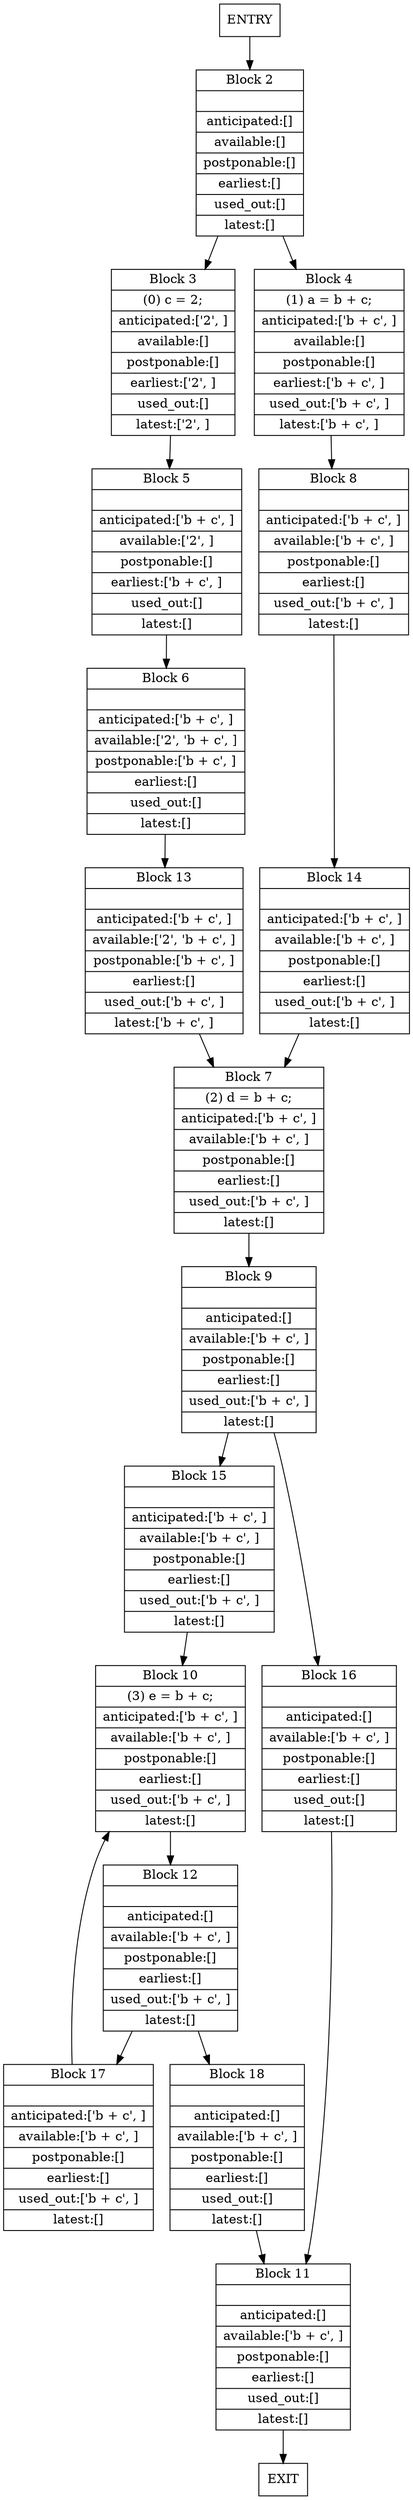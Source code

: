 digraph {
node [shape=record];
0 [label="ENTRY"];
1 [label="EXIT"];
2 [label=<{Block 2||anticipated:[]|available:[]|postponable:[]|earliest:[]|used_out:[]|latest:[]}>];
3 [label=<{Block 3|(0) c = 2;|anticipated:['2', ]|available:[]|postponable:[]|earliest:['2', ]|used_out:[]|latest:['2', ]}>];
4 [label=<{Block 4|(1) a = b + c;|anticipated:['b + c', ]|available:[]|postponable:[]|earliest:['b + c', ]|used_out:['b + c', ]|latest:['b + c', ]}>];
5 [label=<{Block 5||anticipated:['b + c', ]|available:['2', ]|postponable:[]|earliest:['b + c', ]|used_out:[]|latest:[]}>];
6 [label=<{Block 6||anticipated:['b + c', ]|available:['2', 'b + c', ]|postponable:['b + c', ]|earliest:[]|used_out:[]|latest:[]}>];
7 [label=<{Block 7|(2) d = b + c;|anticipated:['b + c', ]|available:['b + c', ]|postponable:[]|earliest:[]|used_out:['b + c', ]|latest:[]}>];
8 [label=<{Block 8||anticipated:['b + c', ]|available:['b + c', ]|postponable:[]|earliest:[]|used_out:['b + c', ]|latest:[]}>];
9 [label=<{Block 9||anticipated:[]|available:['b + c', ]|postponable:[]|earliest:[]|used_out:['b + c', ]|latest:[]}>];
10 [label=<{Block 10|(3) e = b + c;|anticipated:['b + c', ]|available:['b + c', ]|postponable:[]|earliest:[]|used_out:['b + c', ]|latest:[]}>];
11 [label=<{Block 11||anticipated:[]|available:['b + c', ]|postponable:[]|earliest:[]|used_out:[]|latest:[]}>];
12 [label=<{Block 12||anticipated:[]|available:['b + c', ]|postponable:[]|earliest:[]|used_out:['b + c', ]|latest:[]}>];
13 [label=<{Block 13||anticipated:['b + c', ]|available:['2', 'b + c', ]|postponable:['b + c', ]|earliest:[]|used_out:['b + c', ]|latest:['b + c', ]}>];
14 [label=<{Block 14||anticipated:['b + c', ]|available:['b + c', ]|postponable:[]|earliest:[]|used_out:['b + c', ]|latest:[]}>];
15 [label=<{Block 15||anticipated:['b + c', ]|available:['b + c', ]|postponable:[]|earliest:[]|used_out:['b + c', ]|latest:[]}>];
16 [label=<{Block 16||anticipated:[]|available:['b + c', ]|postponable:[]|earliest:[]|used_out:[]|latest:[]}>];
17 [label=<{Block 17||anticipated:['b + c', ]|available:['b + c', ]|postponable:[]|earliest:[]|used_out:['b + c', ]|latest:[]}>];
18 [label=<{Block 18||anticipated:[]|available:['b + c', ]|postponable:[]|earliest:[]|used_out:[]|latest:[]}>];
0 -> 2;
2 -> 3;
2 -> 4;
3 -> 5;
4 -> 8;
5 -> 6;
6 -> 13;
7 -> 9;
8 -> 14;
9 -> 15;
9 -> 16;
10 -> 12;
11 -> 1;
12 -> 17;
12 -> 18;
13 -> 7;
14 -> 7;
15 -> 10;
16 -> 11;
17 -> 10;
18 -> 11;
}
